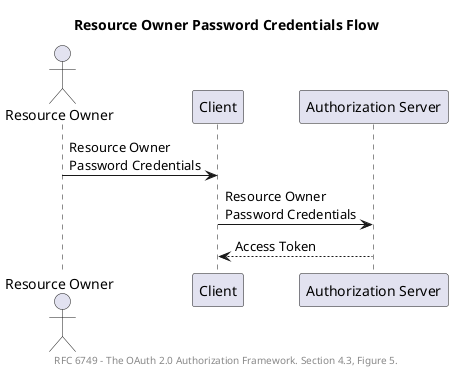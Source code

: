 @startuml Resource Owner Password Credentials Flow

title Resource Owner Password Credentials Flow
footer RFC 6749 - The OAuth 2.0 Authorization Framework. Section 4.3, Figure 5.

actor "Resource Owner" order 1
participant "Client" order 2
participant "Authorization Server" order 4

"Resource Owner" -> "Client" : Resource Owner\nPassword Credentials
"Client" -> "Authorization Server" : Resource Owner\nPassword Credentials
"Authorization Server" --> "Client" : Access Token

@enduml
